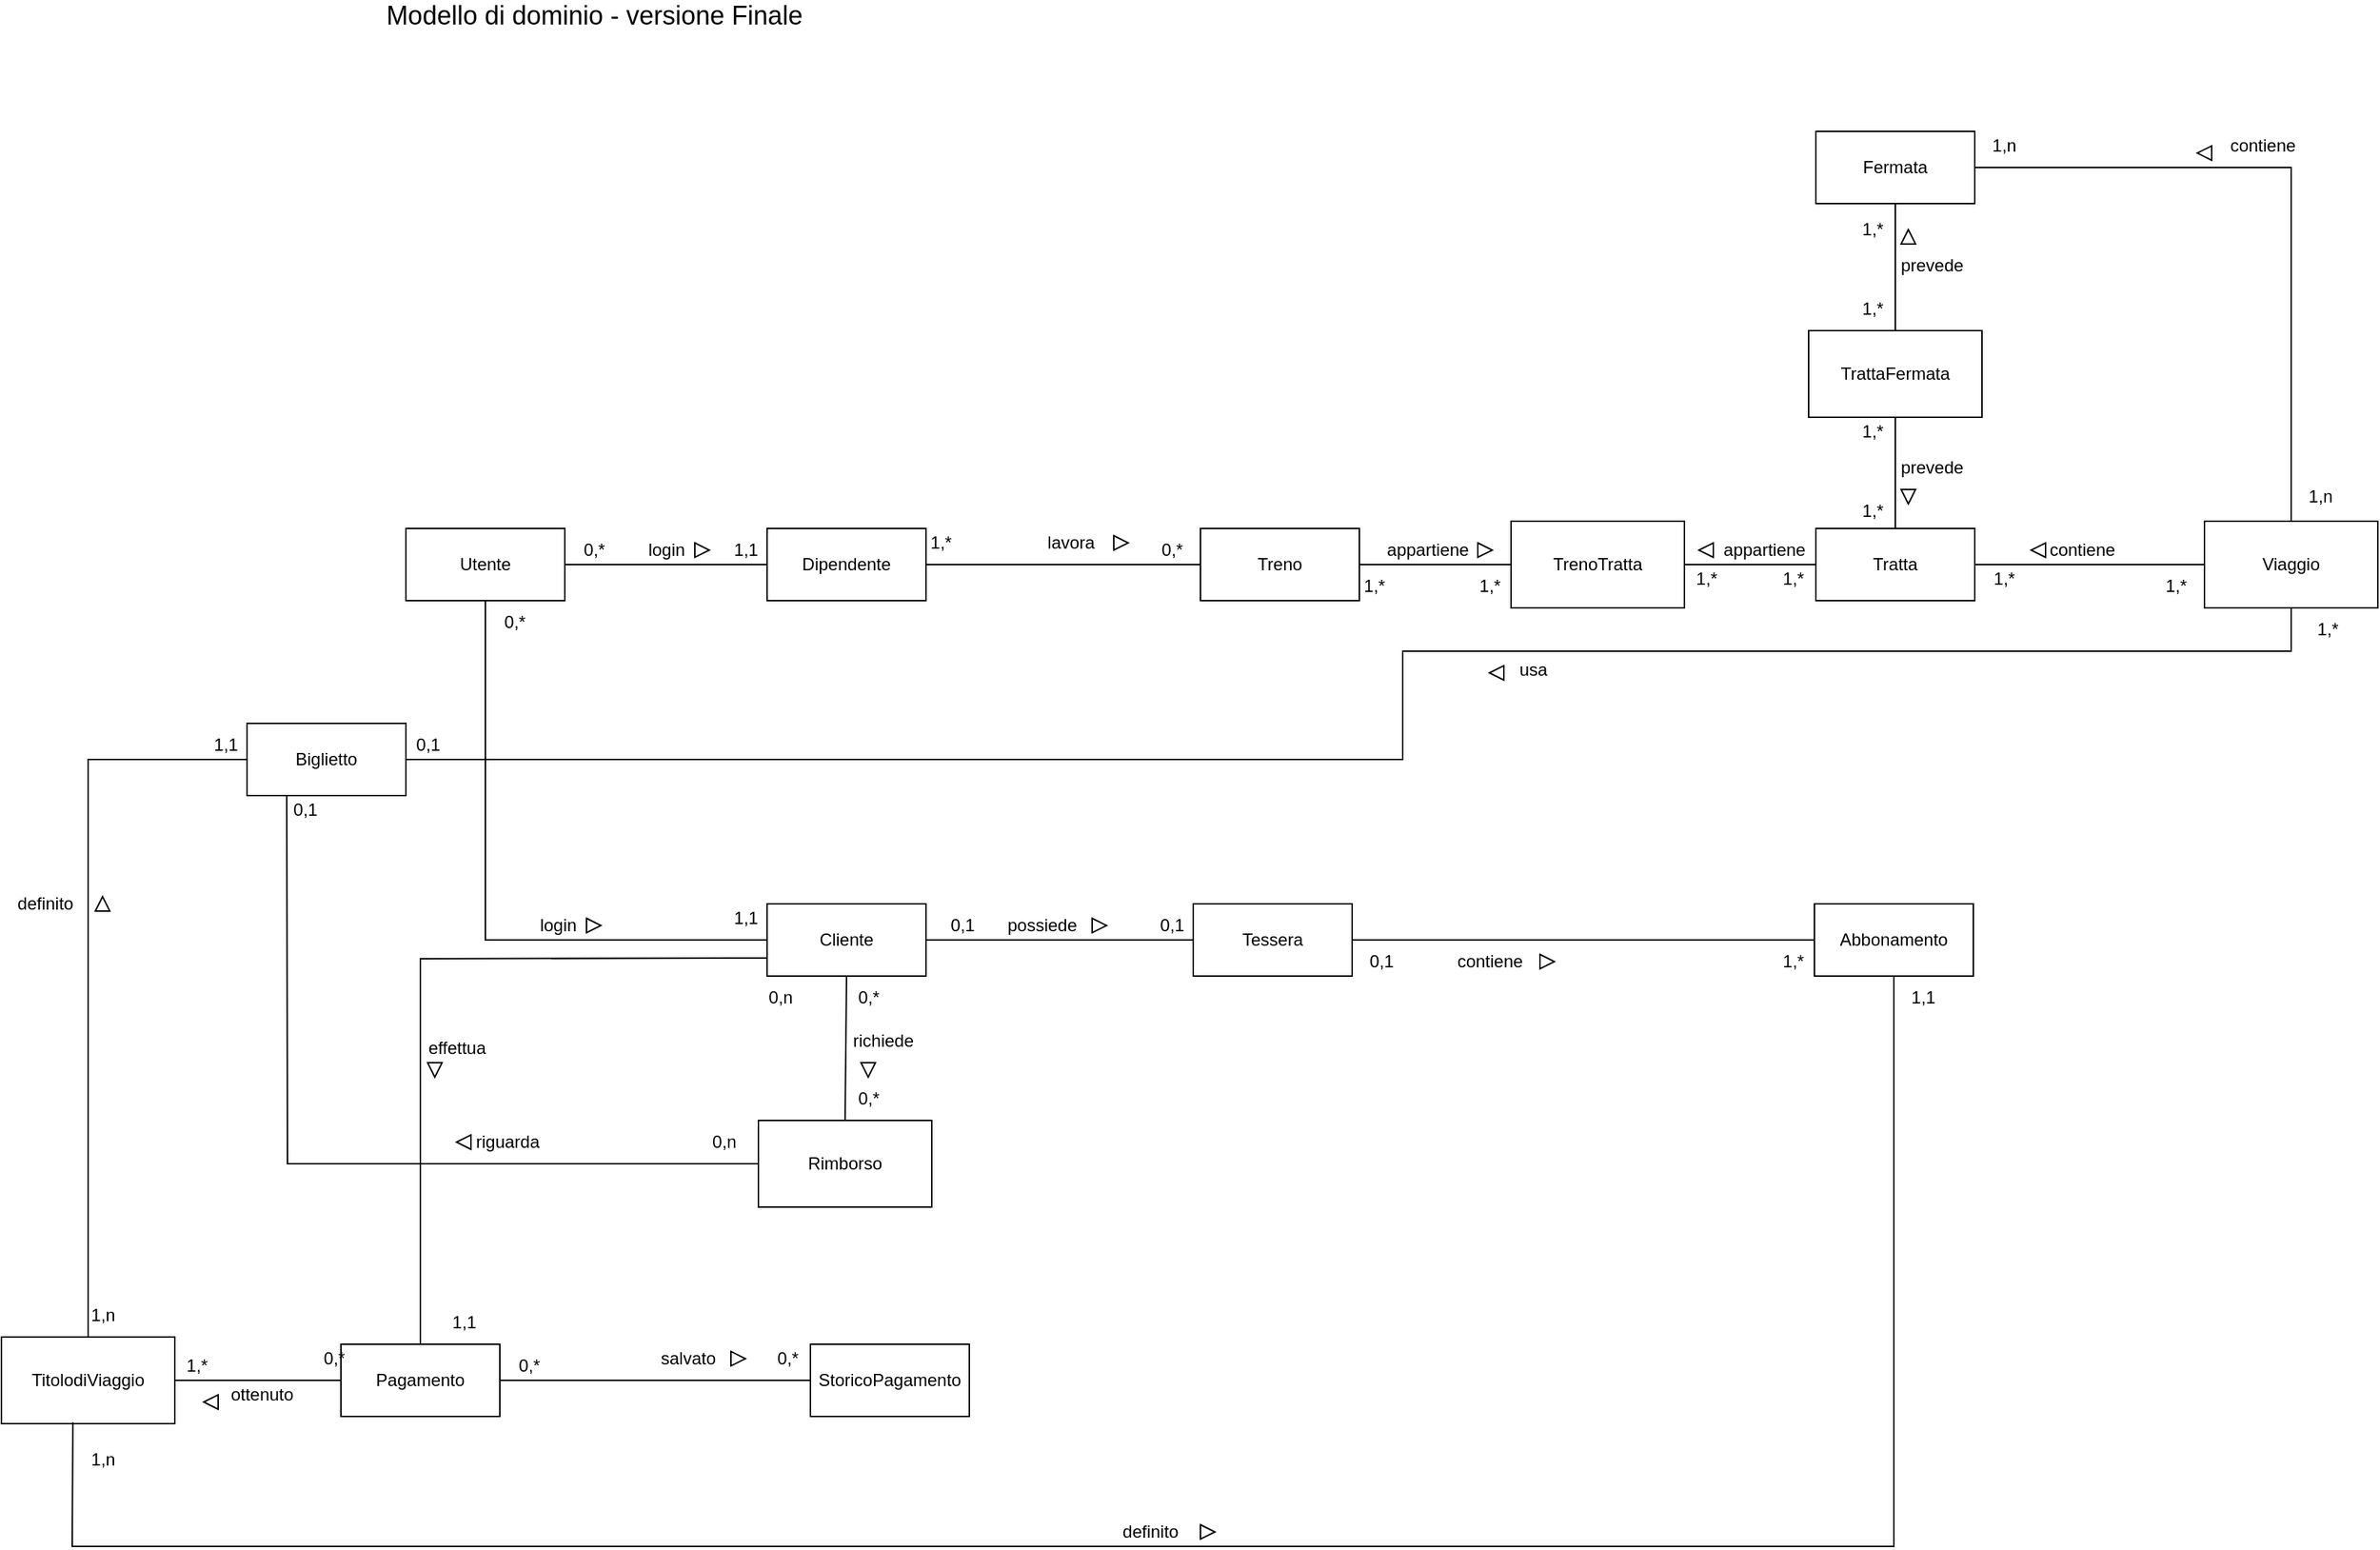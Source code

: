 <mxfile version="15.4.0" type="device"><diagram name="Page-1" id="2psSH_w0Na0YjgGg2Jiw"><mxGraphModel dx="2091" dy="592" grid="1" gridSize="10" guides="1" tooltips="1" connect="1" arrows="1" fold="1" page="1" pageScale="1" pageWidth="827" pageHeight="1169" math="0" shadow="0"><root><mxCell id="0"/><mxCell id="1" parent="0"/><mxCell id="X3xsL6rAsCgAjYfRq4AX-26" value="Fermata" style="html=1;whiteSpace=wrap;" parent="1" vertex="1"><mxGeometry x="1046" y="140" width="110" height="50" as="geometry"/></mxCell><mxCell id="X3xsL6rAsCgAjYfRq4AX-30" value="prevede" style="text;html=1;align=center;verticalAlign=middle;resizable=0;points=[];autosize=1;strokeColor=none;fillColor=none;" parent="1" vertex="1"><mxGeometry x="1091" y="218" width="70" height="30" as="geometry"/></mxCell><mxCell id="X3xsL6rAsCgAjYfRq4AX-31" value="1,*" style="text;html=1;align=center;verticalAlign=middle;resizable=0;points=[];autosize=1;strokeColor=none;fillColor=none;" parent="1" vertex="1"><mxGeometry x="1065" y="248" width="40" height="30" as="geometry"/></mxCell><mxCell id="X3xsL6rAsCgAjYfRq4AX-32" value="1,*" style="text;html=1;align=center;verticalAlign=middle;resizable=0;points=[];autosize=1;strokeColor=none;fillColor=none;" parent="1" vertex="1"><mxGeometry x="1070" y="198" width="30" height="20" as="geometry"/></mxCell><mxCell id="X3xsL6rAsCgAjYfRq4AX-44" value="contiene" style="text;html=1;align=center;verticalAlign=middle;resizable=0;points=[];autosize=1;strokeColor=none;fillColor=none;" parent="1" vertex="1"><mxGeometry x="785" y="700" width="70" height="30" as="geometry"/></mxCell><mxCell id="X3xsL6rAsCgAjYfRq4AX-48" value="&lt;font style=&quot;font-size: 18px&quot;&gt;Modello di dominio - versione Finale&lt;/font&gt;" style="text;html=1;align=center;verticalAlign=middle;resizable=0;points=[];autosize=1;strokeColor=none;fillColor=none;" parent="1" vertex="1"><mxGeometry x="50" y="50" width="300" height="20" as="geometry"/></mxCell><mxCell id="ua07RodMAQsJCf-yuT6c-19" value="" style="endArrow=none;html=1;rounded=0;entryX=0.5;entryY=1;entryDx=0;entryDy=0;exitX=0.5;exitY=0;exitDx=0;exitDy=0;" parent="1" source="Lith2_R_aBt8dzrO7SRp-2" target="X3xsL6rAsCgAjYfRq4AX-26" edge="1"><mxGeometry width="50" height="50" relative="1" as="geometry"><mxPoint x="1101" y="250" as="sourcePoint"/><mxPoint x="1166" y="360" as="targetPoint"/></mxGeometry></mxCell><mxCell id="Lith2_R_aBt8dzrO7SRp-1" value="Viaggio" style="rounded=0;whiteSpace=wrap;html=1;" parent="1" vertex="1"><mxGeometry x="1315" y="410" width="120" height="60" as="geometry"/></mxCell><mxCell id="Lith2_R_aBt8dzrO7SRp-2" value="TrattaFermata" style="rounded=0;whiteSpace=wrap;html=1;" parent="1" vertex="1"><mxGeometry x="1041" y="278" width="120" height="60" as="geometry"/></mxCell><mxCell id="K0sPwKHZiPdU6kbUI4p1-16" value="" style="triangle;whiteSpace=wrap;html=1;rotation=-180;direction=south;" parent="1" vertex="1"><mxGeometry x="1105" y="208" width="10" height="10" as="geometry"/></mxCell><mxCell id="K0sPwKHZiPdU6kbUI4p1-24" value="Pagamento" style="html=1;whiteSpace=wrap;" parent="1" vertex="1"><mxGeometry x="25" y="980" width="110" height="50" as="geometry"/></mxCell><mxCell id="z1on71TlDthr-xOPbYir-46" value="Utente" style="html=1;whiteSpace=wrap;" parent="1" vertex="1"><mxGeometry x="70" y="415" width="110" height="50" as="geometry"/></mxCell><mxCell id="z1on71TlDthr-xOPbYir-47" value="Dipendente" style="html=1;whiteSpace=wrap;" parent="1" vertex="1"><mxGeometry x="320" y="415" width="110" height="50" as="geometry"/></mxCell><mxCell id="z1on71TlDthr-xOPbYir-48" value="Cliente" style="html=1;whiteSpace=wrap;" parent="1" vertex="1"><mxGeometry x="320" y="675" width="110" height="50" as="geometry"/></mxCell><mxCell id="z1on71TlDthr-xOPbYir-50" value="" style="endArrow=none;html=1;rounded=0;entryX=0;entryY=0.5;entryDx=0;entryDy=0;exitX=1;exitY=0.5;exitDx=0;exitDy=0;" parent="1" source="z1on71TlDthr-xOPbYir-46" target="z1on71TlDthr-xOPbYir-47" edge="1"><mxGeometry width="50" height="50" relative="1" as="geometry"><mxPoint x="250" y="447" as="sourcePoint"/><mxPoint x="250" y="357" as="targetPoint"/></mxGeometry></mxCell><mxCell id="z1on71TlDthr-xOPbYir-51" value="login" style="text;html=1;align=center;verticalAlign=middle;resizable=0;points=[];autosize=1;strokeColor=none;fillColor=none;" parent="1" vertex="1"><mxGeometry x="230" y="420" width="40" height="20" as="geometry"/></mxCell><mxCell id="z1on71TlDthr-xOPbYir-53" value="0,*" style="text;html=1;align=center;verticalAlign=middle;resizable=0;points=[];autosize=1;strokeColor=none;fillColor=none;" parent="1" vertex="1"><mxGeometry x="180" y="415" width="40" height="30" as="geometry"/></mxCell><mxCell id="z1on71TlDthr-xOPbYir-54" value="" style="triangle;whiteSpace=wrap;html=1;rotation=-180;direction=west;" parent="1" vertex="1"><mxGeometry x="270" y="425" width="10" height="10" as="geometry"/></mxCell><mxCell id="z1on71TlDthr-xOPbYir-55" value="" style="endArrow=none;html=1;rounded=0;entryX=0.5;entryY=1;entryDx=0;entryDy=0;exitX=0;exitY=0.5;exitDx=0;exitDy=0;" parent="1" source="z1on71TlDthr-xOPbYir-48" target="z1on71TlDthr-xOPbYir-46" edge="1"><mxGeometry width="50" height="50" relative="1" as="geometry"><mxPoint x="330" y="550" as="sourcePoint"/><mxPoint x="169.91" y="689.75" as="targetPoint"/><Array as="points"><mxPoint x="125" y="700"/></Array></mxGeometry></mxCell><mxCell id="z1on71TlDthr-xOPbYir-56" value="login" style="text;html=1;align=center;verticalAlign=middle;resizable=0;points=[];autosize=1;strokeColor=none;fillColor=none;" parent="1" vertex="1"><mxGeometry x="155" y="680" width="40" height="20" as="geometry"/></mxCell><mxCell id="z1on71TlDthr-xOPbYir-57" value="" style="triangle;whiteSpace=wrap;html=1;rotation=-180;direction=west;" parent="1" vertex="1"><mxGeometry x="195" y="685" width="10" height="10" as="geometry"/></mxCell><mxCell id="z1on71TlDthr-xOPbYir-58" value="1,1" style="text;html=1;align=center;verticalAlign=middle;resizable=0;points=[];autosize=1;strokeColor=none;fillColor=none;" parent="1" vertex="1"><mxGeometry x="285" y="415" width="40" height="30" as="geometry"/></mxCell><mxCell id="z1on71TlDthr-xOPbYir-59" value="0,*" style="text;html=1;align=center;verticalAlign=middle;resizable=0;points=[];autosize=1;strokeColor=none;fillColor=none;" parent="1" vertex="1"><mxGeometry x="125" y="465" width="40" height="30" as="geometry"/></mxCell><mxCell id="z1on71TlDthr-xOPbYir-60" value="1,1" style="text;html=1;align=center;verticalAlign=middle;resizable=0;points=[];autosize=1;strokeColor=none;fillColor=none;" parent="1" vertex="1"><mxGeometry x="285" y="670" width="40" height="30" as="geometry"/></mxCell><mxCell id="z1on71TlDthr-xOPbYir-61" value="Tessera" style="html=1;whiteSpace=wrap;" parent="1" vertex="1"><mxGeometry x="615" y="675" width="110" height="50" as="geometry"/></mxCell><mxCell id="z1on71TlDthr-xOPbYir-62" value="" style="endArrow=none;html=1;rounded=0;entryX=0;entryY=0.5;entryDx=0;entryDy=0;exitX=1;exitY=0.5;exitDx=0;exitDy=0;" parent="1" source="z1on71TlDthr-xOPbYir-48" target="z1on71TlDthr-xOPbYir-61" edge="1"><mxGeometry width="50" height="50" relative="1" as="geometry"><mxPoint x="670" y="815.0" as="sourcePoint"/><mxPoint x="565" y="635" as="targetPoint"/></mxGeometry></mxCell><mxCell id="z1on71TlDthr-xOPbYir-63" value="possiede" style="text;html=1;align=center;verticalAlign=middle;resizable=0;points=[];autosize=1;strokeColor=none;fillColor=none;" parent="1" vertex="1"><mxGeometry x="475" y="675" width="70" height="30" as="geometry"/></mxCell><mxCell id="z1on71TlDthr-xOPbYir-64" value="0,1" style="text;html=1;align=center;verticalAlign=middle;resizable=0;points=[];autosize=1;strokeColor=none;fillColor=none;" parent="1" vertex="1"><mxGeometry x="580" y="675" width="40" height="30" as="geometry"/></mxCell><mxCell id="z1on71TlDthr-xOPbYir-65" value="0,1" style="text;html=1;align=center;verticalAlign=middle;resizable=0;points=[];autosize=1;strokeColor=none;fillColor=none;" parent="1" vertex="1"><mxGeometry x="435" y="675" width="40" height="30" as="geometry"/></mxCell><mxCell id="z1on71TlDthr-xOPbYir-67" value="" style="triangle;whiteSpace=wrap;html=1;direction=east;" parent="1" vertex="1"><mxGeometry x="545" y="685" width="10" height="10" as="geometry"/></mxCell><mxCell id="z1on71TlDthr-xOPbYir-76" value="Treno" style="html=1;whiteSpace=wrap;" parent="1" vertex="1"><mxGeometry x="620" y="415" width="110" height="50" as="geometry"/></mxCell><mxCell id="z1on71TlDthr-xOPbYir-77" value="" style="endArrow=none;html=1;rounded=0;entryX=0;entryY=0.5;entryDx=0;entryDy=0;exitX=1;exitY=0.5;exitDx=0;exitDy=0;" parent="1" source="z1on71TlDthr-xOPbYir-47" target="z1on71TlDthr-xOPbYir-76" edge="1"><mxGeometry width="50" height="50" relative="1" as="geometry"><mxPoint x="830" y="565" as="sourcePoint"/><mxPoint x="1165" y="515" as="targetPoint"/></mxGeometry></mxCell><mxCell id="z1on71TlDthr-xOPbYir-78" value="lavora" style="text;html=1;align=center;verticalAlign=middle;resizable=0;points=[];autosize=1;strokeColor=none;fillColor=none;" parent="1" vertex="1"><mxGeometry x="500" y="410" width="60" height="30" as="geometry"/></mxCell><mxCell id="z1on71TlDthr-xOPbYir-79" value="1,*" style="text;html=1;align=center;verticalAlign=middle;resizable=0;points=[];autosize=1;strokeColor=none;fillColor=none;" parent="1" vertex="1"><mxGeometry x="425" y="415" width="30" height="20" as="geometry"/></mxCell><mxCell id="z1on71TlDthr-xOPbYir-80" value="0,*" style="text;html=1;align=center;verticalAlign=middle;resizable=0;points=[];autosize=1;strokeColor=none;fillColor=none;" parent="1" vertex="1"><mxGeometry x="580" y="415" width="40" height="30" as="geometry"/></mxCell><mxCell id="z1on71TlDthr-xOPbYir-82" value="" style="triangle;whiteSpace=wrap;html=1;rotation=-180;direction=west;" parent="1" vertex="1"><mxGeometry x="560" y="420" width="10" height="10" as="geometry"/></mxCell><mxCell id="z1on71TlDthr-xOPbYir-85" value="Biglietto" style="html=1;whiteSpace=wrap;" parent="1" vertex="1"><mxGeometry x="-40" y="550" width="110" height="50" as="geometry"/></mxCell><mxCell id="z1on71TlDthr-xOPbYir-97" value="Rimborso" style="rounded=0;whiteSpace=wrap;html=1;" parent="1" vertex="1"><mxGeometry x="314" y="825" width="120" height="60" as="geometry"/></mxCell><mxCell id="z1on71TlDthr-xOPbYir-98" value="" style="endArrow=none;html=1;rounded=0;entryX=0.5;entryY=1;entryDx=0;entryDy=0;exitX=0.5;exitY=0;exitDx=0;exitDy=0;" parent="1" source="z1on71TlDthr-xOPbYir-97" target="z1on71TlDthr-xOPbYir-48" edge="1"><mxGeometry width="50" height="50" relative="1" as="geometry"><mxPoint x="260" y="675" as="sourcePoint"/><mxPoint x="375" y="725" as="targetPoint"/></mxGeometry></mxCell><mxCell id="z1on71TlDthr-xOPbYir-99" value="richiede" style="text;html=1;align=center;verticalAlign=middle;resizable=0;points=[];autosize=1;strokeColor=none;fillColor=none;" parent="1" vertex="1"><mxGeometry x="365" y="755" width="70" height="30" as="geometry"/></mxCell><mxCell id="z1on71TlDthr-xOPbYir-100" value="0,*" style="text;html=1;align=center;verticalAlign=middle;resizable=0;points=[];autosize=1;strokeColor=none;fillColor=none;" parent="1" vertex="1"><mxGeometry x="370" y="725" width="40" height="30" as="geometry"/></mxCell><mxCell id="z1on71TlDthr-xOPbYir-101" value="0,*" style="text;html=1;align=center;verticalAlign=middle;resizable=0;points=[];autosize=1;strokeColor=none;fillColor=none;" parent="1" vertex="1"><mxGeometry x="370" y="795" width="40" height="30" as="geometry"/></mxCell><mxCell id="z1on71TlDthr-xOPbYir-102" value="" style="triangle;whiteSpace=wrap;html=1;rotation=-180;direction=north;" parent="1" vertex="1"><mxGeometry x="385" y="785" width="10" height="10" as="geometry"/></mxCell><mxCell id="z1on71TlDthr-xOPbYir-104" value="Abbonamento" style="html=1;whiteSpace=wrap;" parent="1" vertex="1"><mxGeometry x="1045" y="675" width="110" height="50" as="geometry"/></mxCell><mxCell id="z1on71TlDthr-xOPbYir-105" value="" style="endArrow=none;html=1;rounded=0;entryX=0;entryY=0.5;entryDx=0;entryDy=0;exitX=1;exitY=0.5;exitDx=0;exitDy=0;" parent="1" source="z1on71TlDthr-xOPbYir-61" target="z1on71TlDthr-xOPbYir-104" edge="1"><mxGeometry width="50" height="50" relative="1" as="geometry"><mxPoint x="785" y="950" as="sourcePoint"/><mxPoint x="785" y="860" as="targetPoint"/></mxGeometry></mxCell><mxCell id="z1on71TlDthr-xOPbYir-106" value="0,1" style="text;html=1;align=center;verticalAlign=middle;resizable=0;points=[];autosize=1;strokeColor=none;fillColor=none;" parent="1" vertex="1"><mxGeometry x="725" y="700" width="40" height="30" as="geometry"/></mxCell><mxCell id="z1on71TlDthr-xOPbYir-107" value="1,*" style="text;html=1;align=center;verticalAlign=middle;resizable=0;points=[];autosize=1;strokeColor=none;fillColor=none;" parent="1" vertex="1"><mxGeometry x="1015" y="705" width="30" height="20" as="geometry"/></mxCell><mxCell id="z1on71TlDthr-xOPbYir-108" value="" style="triangle;whiteSpace=wrap;html=1;rotation=-180;direction=west;" parent="1" vertex="1"><mxGeometry x="855" y="710" width="10" height="10" as="geometry"/></mxCell><mxCell id="z1on71TlDthr-xOPbYir-110" value="TitolodiViaggio" style="rounded=0;whiteSpace=wrap;html=1;" parent="1" vertex="1"><mxGeometry x="-210" y="975" width="120" height="60" as="geometry"/></mxCell><mxCell id="z1on71TlDthr-xOPbYir-121" value="Tratta" style="html=1;whiteSpace=wrap;" parent="1" vertex="1"><mxGeometry x="1046" y="415" width="110" height="50" as="geometry"/></mxCell><mxCell id="z1on71TlDthr-xOPbYir-122" value="" style="endArrow=none;html=1;rounded=0;entryX=1;entryY=0.5;entryDx=0;entryDy=0;exitX=0;exitY=0.5;exitDx=0;exitDy=0;startArrow=none;" parent="1" source="Lith2_R_aBt8dzrO7SRp-3" target="z1on71TlDthr-xOPbYir-76" edge="1"><mxGeometry width="50" height="50" relative="1" as="geometry"><mxPoint x="890" y="440" as="sourcePoint"/><mxPoint x="760" y="440" as="targetPoint"/></mxGeometry></mxCell><mxCell id="z1on71TlDthr-xOPbYir-124" value="1,*" style="text;html=1;align=center;verticalAlign=middle;resizable=0;points=[];autosize=1;strokeColor=none;fillColor=none;" parent="1" vertex="1"><mxGeometry x="800" y="440" width="40" height="30" as="geometry"/></mxCell><mxCell id="z1on71TlDthr-xOPbYir-125" value="1,*" style="text;html=1;align=center;verticalAlign=middle;resizable=0;points=[];autosize=1;strokeColor=none;fillColor=none;" parent="1" vertex="1"><mxGeometry x="725" y="445" width="30" height="20" as="geometry"/></mxCell><mxCell id="z1on71TlDthr-xOPbYir-126" value="" style="triangle;whiteSpace=wrap;html=1;rotation=-180;direction=west;" parent="1" vertex="1"><mxGeometry x="812" y="425" width="10" height="10" as="geometry"/></mxCell><mxCell id="z1on71TlDthr-xOPbYir-133" value="StoricoPagamento" style="html=1;whiteSpace=wrap;" parent="1" vertex="1"><mxGeometry x="350" y="980" width="110" height="50" as="geometry"/></mxCell><mxCell id="Lith2_R_aBt8dzrO7SRp-3" value="TrenoTratta" style="rounded=0;whiteSpace=wrap;html=1;" parent="1" vertex="1"><mxGeometry x="835" y="410" width="120" height="60" as="geometry"/></mxCell><mxCell id="z1on71TlDthr-xOPbYir-134" value="" style="endArrow=none;html=1;rounded=0;entryX=1;entryY=0.5;entryDx=0;entryDy=0;exitX=0;exitY=0.5;exitDx=0;exitDy=0;" parent="1" source="z1on71TlDthr-xOPbYir-121" target="Lith2_R_aBt8dzrO7SRp-3" edge="1"><mxGeometry width="50" height="50" relative="1" as="geometry"><mxPoint x="1046" y="440" as="sourcePoint"/><mxPoint x="745" y="440" as="targetPoint"/></mxGeometry></mxCell><mxCell id="z1on71TlDthr-xOPbYir-135" value="appartiene" style="text;html=1;align=center;verticalAlign=middle;resizable=0;points=[];autosize=1;strokeColor=none;fillColor=none;" parent="1" vertex="1"><mxGeometry x="742" y="420" width="70" height="20" as="geometry"/></mxCell><mxCell id="z1on71TlDthr-xOPbYir-136" value="" style="triangle;whiteSpace=wrap;html=1;rotation=-180;direction=east;" parent="1" vertex="1"><mxGeometry x="965" y="425" width="10" height="10" as="geometry"/></mxCell><mxCell id="z1on71TlDthr-xOPbYir-137" value="appartiene" style="text;html=1;align=center;verticalAlign=middle;resizable=0;points=[];autosize=1;strokeColor=none;fillColor=none;" parent="1" vertex="1"><mxGeometry x="975" y="420" width="70" height="20" as="geometry"/></mxCell><mxCell id="z1on71TlDthr-xOPbYir-138" value="1,*" style="text;html=1;align=center;verticalAlign=middle;resizable=0;points=[];autosize=1;strokeColor=none;fillColor=none;" parent="1" vertex="1"><mxGeometry x="1010" y="435" width="40" height="30" as="geometry"/></mxCell><mxCell id="z1on71TlDthr-xOPbYir-139" value="1,*" style="text;html=1;align=center;verticalAlign=middle;resizable=0;points=[];autosize=1;strokeColor=none;fillColor=none;" parent="1" vertex="1"><mxGeometry x="950" y="435" width="40" height="30" as="geometry"/></mxCell><mxCell id="z1on71TlDthr-xOPbYir-141" value="" style="endArrow=none;html=1;rounded=0;entryX=1;entryY=0.5;entryDx=0;entryDy=0;exitX=0;exitY=0.5;exitDx=0;exitDy=0;" parent="1" source="Lith2_R_aBt8dzrO7SRp-1" target="z1on71TlDthr-xOPbYir-121" edge="1"><mxGeometry width="50" height="50" relative="1" as="geometry"><mxPoint x="1265" y="450" as="sourcePoint"/><mxPoint x="1266" y="240" as="targetPoint"/></mxGeometry></mxCell><mxCell id="z1on71TlDthr-xOPbYir-143" value="contiene" style="text;html=1;align=center;verticalAlign=middle;resizable=0;points=[];autosize=1;strokeColor=none;fillColor=none;" parent="1" vertex="1"><mxGeometry x="1195" y="415" width="70" height="30" as="geometry"/></mxCell><mxCell id="z1on71TlDthr-xOPbYir-145" value="" style="triangle;whiteSpace=wrap;html=1;rotation=-180;direction=east;" parent="1" vertex="1"><mxGeometry x="1195" y="425" width="10" height="10" as="geometry"/></mxCell><mxCell id="z1on71TlDthr-xOPbYir-146" value="1,*" style="text;html=1;align=center;verticalAlign=middle;resizable=0;points=[];autosize=1;strokeColor=none;fillColor=none;" parent="1" vertex="1"><mxGeometry x="1161" y="440" width="30" height="20" as="geometry"/></mxCell><mxCell id="z1on71TlDthr-xOPbYir-147" value="1,*" style="text;html=1;align=center;verticalAlign=middle;resizable=0;points=[];autosize=1;strokeColor=none;fillColor=none;" parent="1" vertex="1"><mxGeometry x="1280" y="445" width="30" height="20" as="geometry"/></mxCell><mxCell id="z1on71TlDthr-xOPbYir-148" value="" style="endArrow=none;html=1;rounded=0;entryX=1;entryY=0.5;entryDx=0;entryDy=0;exitX=0;exitY=0.5;exitDx=0;exitDy=0;" parent="1" source="K0sPwKHZiPdU6kbUI4p1-24" target="z1on71TlDthr-xOPbYir-110" edge="1"><mxGeometry width="50" height="50" relative="1" as="geometry"><mxPoint x="220" y="1100" as="sourcePoint"/><mxPoint x="221" y="890" as="targetPoint"/></mxGeometry></mxCell><mxCell id="z1on71TlDthr-xOPbYir-149" value="" style="endArrow=none;html=1;rounded=0;entryX=0;entryY=0.5;entryDx=0;entryDy=0;exitX=1;exitY=0.5;exitDx=0;exitDy=0;" parent="1" source="K0sPwKHZiPdU6kbUI4p1-24" target="z1on71TlDthr-xOPbYir-133" edge="1"><mxGeometry width="50" height="50" relative="1" as="geometry"><mxPoint x="245" y="1000" as="sourcePoint"/><mxPoint x="245" y="905" as="targetPoint"/></mxGeometry></mxCell><mxCell id="z1on71TlDthr-xOPbYir-150" value="salvato" style="text;html=1;align=center;verticalAlign=middle;resizable=0;points=[];autosize=1;strokeColor=none;fillColor=none;" parent="1" vertex="1"><mxGeometry x="240" y="980" width="50" height="20" as="geometry"/></mxCell><mxCell id="z1on71TlDthr-xOPbYir-151" value="" style="triangle;whiteSpace=wrap;html=1;direction=east;" parent="1" vertex="1"><mxGeometry x="295" y="985" width="10" height="10" as="geometry"/></mxCell><mxCell id="z1on71TlDthr-xOPbYir-152" value="" style="triangle;whiteSpace=wrap;html=1;direction=west;" parent="1" vertex="1"><mxGeometry x="-70" y="1015" width="10" height="10" as="geometry"/></mxCell><mxCell id="z1on71TlDthr-xOPbYir-153" value="ottenuto" style="text;html=1;align=center;verticalAlign=middle;resizable=0;points=[];autosize=1;strokeColor=none;fillColor=none;" parent="1" vertex="1"><mxGeometry x="-60" y="1005" width="60" height="20" as="geometry"/></mxCell><mxCell id="z1on71TlDthr-xOPbYir-154" value="1,*" style="text;html=1;align=center;verticalAlign=middle;resizable=0;points=[];autosize=1;strokeColor=none;fillColor=none;" parent="1" vertex="1"><mxGeometry x="-90" y="985" width="30" height="20" as="geometry"/></mxCell><mxCell id="z1on71TlDthr-xOPbYir-155" value="0,*" style="text;html=1;align=center;verticalAlign=middle;resizable=0;points=[];autosize=1;strokeColor=none;fillColor=none;" parent="1" vertex="1"><mxGeometry y="975" width="40" height="30" as="geometry"/></mxCell><mxCell id="z1on71TlDthr-xOPbYir-156" value="0,*" style="text;html=1;align=center;verticalAlign=middle;resizable=0;points=[];autosize=1;strokeColor=none;fillColor=none;" parent="1" vertex="1"><mxGeometry x="135" y="980" width="40" height="30" as="geometry"/></mxCell><mxCell id="z1on71TlDthr-xOPbYir-157" value="0,*" style="text;html=1;align=center;verticalAlign=middle;resizable=0;points=[];autosize=1;strokeColor=none;fillColor=none;" parent="1" vertex="1"><mxGeometry x="314" y="975" width="40" height="30" as="geometry"/></mxCell><mxCell id="z1on71TlDthr-xOPbYir-158" value="" style="endArrow=none;html=1;rounded=0;entryX=0.5;entryY=1;entryDx=0;entryDy=0;exitX=0.5;exitY=0;exitDx=0;exitDy=0;" parent="1" source="z1on71TlDthr-xOPbYir-121" target="Lith2_R_aBt8dzrO7SRp-2" edge="1"><mxGeometry width="50" height="50" relative="1" as="geometry"><mxPoint x="1105" y="380" as="sourcePoint"/><mxPoint x="1105" y="310" as="targetPoint"/></mxGeometry></mxCell><mxCell id="z1on71TlDthr-xOPbYir-159" value="prevede" style="text;html=1;align=center;verticalAlign=middle;resizable=0;points=[];autosize=1;strokeColor=none;fillColor=none;" parent="1" vertex="1"><mxGeometry x="1091" y="358" width="70" height="30" as="geometry"/></mxCell><mxCell id="z1on71TlDthr-xOPbYir-160" value="1,*" style="text;html=1;align=center;verticalAlign=middle;resizable=0;points=[];autosize=1;strokeColor=none;fillColor=none;" parent="1" vertex="1"><mxGeometry x="1065" y="388" width="40" height="30" as="geometry"/></mxCell><mxCell id="z1on71TlDthr-xOPbYir-161" value="1,*" style="text;html=1;align=center;verticalAlign=middle;resizable=0;points=[];autosize=1;strokeColor=none;fillColor=none;" parent="1" vertex="1"><mxGeometry x="1070" y="338" width="30" height="20" as="geometry"/></mxCell><mxCell id="z1on71TlDthr-xOPbYir-162" value="" style="triangle;whiteSpace=wrap;html=1;rotation=-180;direction=north;" parent="1" vertex="1"><mxGeometry x="1105" y="388" width="10" height="10" as="geometry"/></mxCell><mxCell id="OcjKEmns2Gi1vq8u4xMP-1" value="" style="endArrow=none;html=1;rounded=0;entryX=0.5;entryY=1;entryDx=0;entryDy=0;exitX=1;exitY=0.5;exitDx=0;exitDy=0;" edge="1" parent="1" source="z1on71TlDthr-xOPbYir-85" target="Lith2_R_aBt8dzrO7SRp-1"><mxGeometry width="50" height="50" relative="1" as="geometry"><mxPoint x="1374.5" y="710" as="sourcePoint"/><mxPoint x="1375.5" y="500" as="targetPoint"/><Array as="points"><mxPoint x="760" y="575"/><mxPoint x="760" y="500"/><mxPoint x="1375" y="500"/></Array></mxGeometry></mxCell><mxCell id="OcjKEmns2Gi1vq8u4xMP-2" value="usa" style="text;html=1;align=center;verticalAlign=middle;resizable=0;points=[];autosize=1;strokeColor=none;fillColor=none;" vertex="1" parent="1"><mxGeometry x="835" y="503" width="30" height="20" as="geometry"/></mxCell><mxCell id="OcjKEmns2Gi1vq8u4xMP-3" value="" style="triangle;whiteSpace=wrap;html=1;rotation=-180;direction=east;" vertex="1" parent="1"><mxGeometry x="820" y="510" width="10" height="10" as="geometry"/></mxCell><mxCell id="OcjKEmns2Gi1vq8u4xMP-4" value="1,*" style="text;html=1;align=center;verticalAlign=middle;resizable=0;points=[];autosize=1;strokeColor=none;fillColor=none;" vertex="1" parent="1"><mxGeometry x="1385" y="475" width="30" height="20" as="geometry"/></mxCell><mxCell id="OcjKEmns2Gi1vq8u4xMP-5" value="0,1" style="text;html=1;align=center;verticalAlign=middle;resizable=0;points=[];autosize=1;strokeColor=none;fillColor=none;" vertex="1" parent="1"><mxGeometry x="70" y="555" width="30" height="20" as="geometry"/></mxCell><mxCell id="OcjKEmns2Gi1vq8u4xMP-7" value="effettua" style="text;html=1;align=center;verticalAlign=middle;resizable=0;points=[];autosize=1;strokeColor=none;fillColor=none;" vertex="1" parent="1"><mxGeometry x="75" y="765" width="60" height="20" as="geometry"/></mxCell><mxCell id="OcjKEmns2Gi1vq8u4xMP-8" value="0,n" style="text;html=1;align=center;verticalAlign=middle;resizable=0;points=[];autosize=1;strokeColor=none;fillColor=none;" vertex="1" parent="1"><mxGeometry x="314" y="730" width="30" height="20" as="geometry"/></mxCell><mxCell id="OcjKEmns2Gi1vq8u4xMP-9" value="1,1" style="text;html=1;align=center;verticalAlign=middle;resizable=0;points=[];autosize=1;strokeColor=none;fillColor=none;" vertex="1" parent="1"><mxGeometry x="95" y="955" width="30" height="20" as="geometry"/></mxCell><mxCell id="OcjKEmns2Gi1vq8u4xMP-10" value="" style="triangle;whiteSpace=wrap;html=1;rotation=-180;direction=north;" vertex="1" parent="1"><mxGeometry x="85" y="785" width="10" height="10" as="geometry"/></mxCell><mxCell id="OcjKEmns2Gi1vq8u4xMP-16" value="" style="endArrow=none;html=1;rounded=0;entryX=0;entryY=0.75;entryDx=0;entryDy=0;exitX=0.5;exitY=0;exitDx=0;exitDy=0;" edge="1" parent="1" source="K0sPwKHZiPdU6kbUI4p1-24" target="z1on71TlDthr-xOPbYir-48"><mxGeometry width="50" height="50" relative="1" as="geometry"><mxPoint x="50" y="810" as="sourcePoint"/><mxPoint x="265.0" y="810" as="targetPoint"/><Array as="points"><mxPoint x="80" y="713"/></Array></mxGeometry></mxCell><mxCell id="OcjKEmns2Gi1vq8u4xMP-18" value="" style="endArrow=none;html=1;rounded=0;entryX=0;entryY=0.5;entryDx=0;entryDy=0;exitX=0.5;exitY=0;exitDx=0;exitDy=0;" edge="1" parent="1" source="z1on71TlDthr-xOPbYir-110" target="z1on71TlDthr-xOPbYir-85"><mxGeometry width="50" height="50" relative="1" as="geometry"><mxPoint x="-150" y="790" as="sourcePoint"/><mxPoint x="90" y="522.5" as="targetPoint"/><Array as="points"><mxPoint x="-150" y="575"/></Array></mxGeometry></mxCell><mxCell id="OcjKEmns2Gi1vq8u4xMP-19" value="" style="endArrow=none;html=1;rounded=0;entryX=0.5;entryY=1;entryDx=0;entryDy=0;exitX=0.412;exitY=0.985;exitDx=0;exitDy=0;exitPerimeter=0;" edge="1" parent="1" source="z1on71TlDthr-xOPbYir-110" target="z1on71TlDthr-xOPbYir-104"><mxGeometry width="50" height="50" relative="1" as="geometry"><mxPoint x="-160" y="1120" as="sourcePoint"/><mxPoint x="410" y="902.5" as="targetPoint"/><Array as="points"><mxPoint x="-161" y="1120"/><mxPoint x="1100" y="1120"/></Array></mxGeometry></mxCell><mxCell id="OcjKEmns2Gi1vq8u4xMP-20" value="definito" style="text;html=1;align=center;verticalAlign=middle;resizable=0;points=[];autosize=1;strokeColor=none;fillColor=none;" vertex="1" parent="1"><mxGeometry x="-205" y="665" width="50" height="20" as="geometry"/></mxCell><mxCell id="OcjKEmns2Gi1vq8u4xMP-21" value="" style="triangle;whiteSpace=wrap;html=1;rotation=-180;direction=south;" vertex="1" parent="1"><mxGeometry x="-145" y="670" width="10" height="10" as="geometry"/></mxCell><mxCell id="OcjKEmns2Gi1vq8u4xMP-22" value="definito" style="text;html=1;align=center;verticalAlign=middle;resizable=0;points=[];autosize=1;strokeColor=none;fillColor=none;" vertex="1" parent="1"><mxGeometry x="560" y="1100" width="50" height="20" as="geometry"/></mxCell><mxCell id="OcjKEmns2Gi1vq8u4xMP-23" value="" style="triangle;whiteSpace=wrap;html=1;rotation=-180;direction=west;" vertex="1" parent="1"><mxGeometry x="620" y="1105" width="10" height="10" as="geometry"/></mxCell><mxCell id="OcjKEmns2Gi1vq8u4xMP-24" value="1,n" style="text;html=1;align=center;verticalAlign=middle;resizable=0;points=[];autosize=1;strokeColor=none;fillColor=none;" vertex="1" parent="1"><mxGeometry x="-155" y="950" width="30" height="20" as="geometry"/></mxCell><mxCell id="OcjKEmns2Gi1vq8u4xMP-25" value="1,n" style="text;html=1;align=center;verticalAlign=middle;resizable=0;points=[];autosize=1;strokeColor=none;fillColor=none;" vertex="1" parent="1"><mxGeometry x="-155" y="1050" width="30" height="20" as="geometry"/></mxCell><mxCell id="OcjKEmns2Gi1vq8u4xMP-26" value="1,1" style="text;html=1;align=center;verticalAlign=middle;resizable=0;points=[];autosize=1;strokeColor=none;fillColor=none;" vertex="1" parent="1"><mxGeometry x="1105" y="730" width="30" height="20" as="geometry"/></mxCell><mxCell id="OcjKEmns2Gi1vq8u4xMP-27" value="1,1" style="text;html=1;align=center;verticalAlign=middle;resizable=0;points=[];autosize=1;strokeColor=none;fillColor=none;" vertex="1" parent="1"><mxGeometry x="-70" y="555" width="30" height="20" as="geometry"/></mxCell><mxCell id="OcjKEmns2Gi1vq8u4xMP-28" value="" style="endArrow=none;html=1;rounded=0;entryX=1;entryY=0.5;entryDx=0;entryDy=0;exitX=0.5;exitY=0;exitDx=0;exitDy=0;" edge="1" parent="1" source="Lith2_R_aBt8dzrO7SRp-1" target="X3xsL6rAsCgAjYfRq4AX-26"><mxGeometry width="50" height="50" relative="1" as="geometry"><mxPoint x="1374.5" y="358" as="sourcePoint"/><mxPoint x="1375.5" y="148" as="targetPoint"/><Array as="points"><mxPoint x="1375" y="165"/></Array></mxGeometry></mxCell><mxCell id="OcjKEmns2Gi1vq8u4xMP-29" value="contiene" style="text;html=1;align=center;verticalAlign=middle;resizable=0;points=[];autosize=1;strokeColor=none;fillColor=none;" vertex="1" parent="1"><mxGeometry x="1325" y="140" width="60" height="20" as="geometry"/></mxCell><mxCell id="OcjKEmns2Gi1vq8u4xMP-30" value="" style="triangle;whiteSpace=wrap;html=1;rotation=-180;direction=east;" vertex="1" parent="1"><mxGeometry x="1310" y="150" width="10" height="10" as="geometry"/></mxCell><mxCell id="OcjKEmns2Gi1vq8u4xMP-31" value="1,n" style="text;html=1;align=center;verticalAlign=middle;resizable=0;points=[];autosize=1;strokeColor=none;fillColor=none;" vertex="1" parent="1"><mxGeometry x="1380" y="383" width="30" height="20" as="geometry"/></mxCell><mxCell id="OcjKEmns2Gi1vq8u4xMP-32" value="1,n" style="text;html=1;align=center;verticalAlign=middle;resizable=0;points=[];autosize=1;strokeColor=none;fillColor=none;" vertex="1" parent="1"><mxGeometry x="1161" y="140" width="30" height="20" as="geometry"/></mxCell><mxCell id="OcjKEmns2Gi1vq8u4xMP-34" value="" style="endArrow=none;html=1;rounded=0;entryX=0.25;entryY=1;entryDx=0;entryDy=0;exitX=0;exitY=0.5;exitDx=0;exitDy=0;" edge="1" parent="1" source="z1on71TlDthr-xOPbYir-97" target="z1on71TlDthr-xOPbYir-85"><mxGeometry width="50" height="50" relative="1" as="geometry"><mxPoint x="140" y="636.25" as="sourcePoint"/><mxPoint x="-100" y="903.75" as="targetPoint"/><Array as="points"><mxPoint x="-12" y="855"/></Array></mxGeometry></mxCell><mxCell id="OcjKEmns2Gi1vq8u4xMP-35" value="riguarda" style="text;html=1;align=center;verticalAlign=middle;resizable=0;points=[];autosize=1;strokeColor=none;fillColor=none;" vertex="1" parent="1"><mxGeometry x="110" y="830" width="60" height="20" as="geometry"/></mxCell><mxCell id="OcjKEmns2Gi1vq8u4xMP-36" value="" style="triangle;whiteSpace=wrap;html=1;rotation=-180;direction=east;" vertex="1" parent="1"><mxGeometry x="105" y="835" width="10" height="10" as="geometry"/></mxCell><mxCell id="OcjKEmns2Gi1vq8u4xMP-37" value="0,n" style="text;html=1;align=center;verticalAlign=middle;resizable=0;points=[];autosize=1;strokeColor=none;fillColor=none;" vertex="1" parent="1"><mxGeometry x="275" y="830" width="30" height="20" as="geometry"/></mxCell><mxCell id="OcjKEmns2Gi1vq8u4xMP-38" value="0,1" style="text;html=1;align=center;verticalAlign=middle;resizable=0;points=[];autosize=1;strokeColor=none;fillColor=none;" vertex="1" parent="1"><mxGeometry x="-15" y="600" width="30" height="20" as="geometry"/></mxCell></root></mxGraphModel></diagram></mxfile>